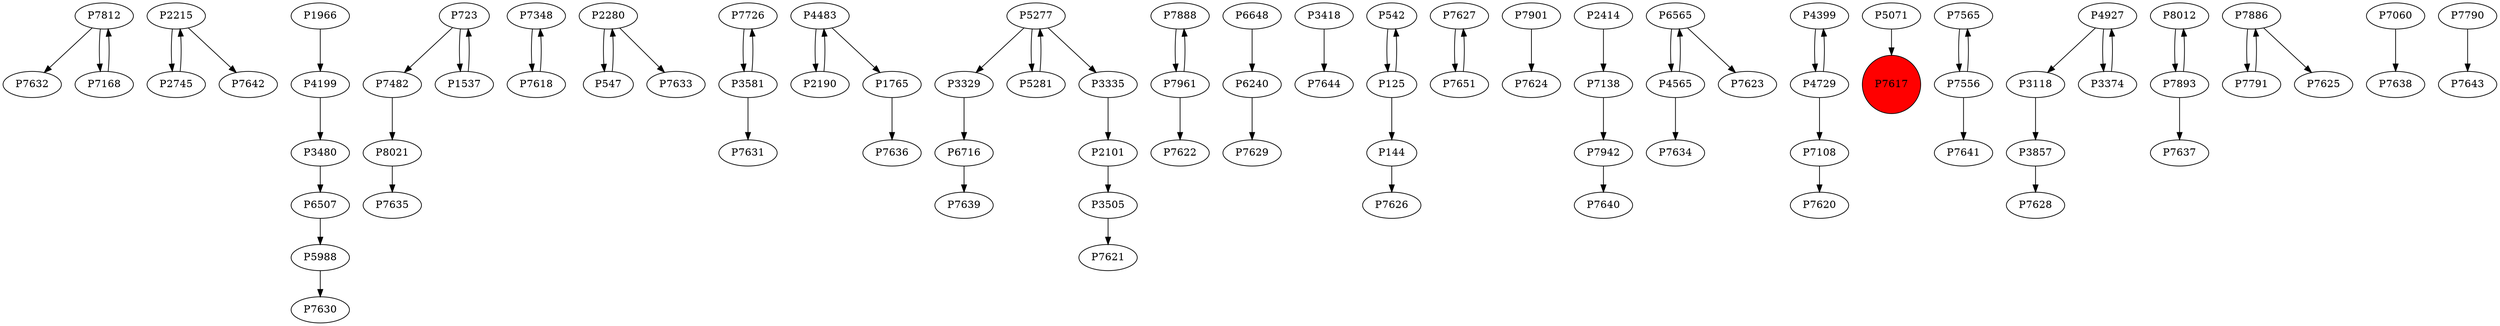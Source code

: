 digraph {
	P7812 -> P7632
	P2215 -> P2745
	P6507 -> P5988
	P7168 -> P7812
	P723 -> P7482
	P7348 -> P7618
	P2280 -> P547
	P7726 -> P3581
	P1765 -> P7636
	P5277 -> P3329
	P7888 -> P7961
	P3505 -> P7621
	P7618 -> P7348
	P6648 -> P6240
	P3418 -> P7644
	P3581 -> P7631
	P542 -> P125
	P7627 -> P7651
	P125 -> P144
	P7901 -> P7624
	P7138 -> P7942
	P6565 -> P4565
	P4399 -> P4729
	P5071 -> P7617
	P7651 -> P7627
	P7565 -> P7556
	P4927 -> P3118
	P8012 -> P7893
	P3857 -> P7628
	P2190 -> P4483
	P7886 -> P7791
	P4483 -> P1765
	P3374 -> P4927
	P3480 -> P6507
	P723 -> P1537
	P4729 -> P4399
	P7893 -> P7637
	P144 -> P7626
	P7556 -> P7565
	P7812 -> P7168
	P6240 -> P7629
	P7961 -> P7888
	P7886 -> P7625
	P7108 -> P7620
	P7791 -> P7886
	P7893 -> P8012
	P2280 -> P7633
	P4565 -> P6565
	P3329 -> P6716
	P4729 -> P7108
	P6716 -> P7639
	P7556 -> P7641
	P1537 -> P723
	P5281 -> P5277
	P5277 -> P3335
	P1966 -> P4199
	P3581 -> P7726
	P2745 -> P2215
	P125 -> P542
	P7961 -> P7622
	P4927 -> P3374
	P2101 -> P3505
	P6565 -> P7623
	P547 -> P2280
	P7060 -> P7638
	P4199 -> P3480
	P5277 -> P5281
	P4483 -> P2190
	P4565 -> P7634
	P7942 -> P7640
	P8021 -> P7635
	P7790 -> P7643
	P7482 -> P8021
	P5988 -> P7630
	P2215 -> P7642
	P3335 -> P2101
	P3118 -> P3857
	P2414 -> P7138
	P7617 [shape=circle]
	P7617 [style=filled]
	P7617 [fillcolor=red]
}
